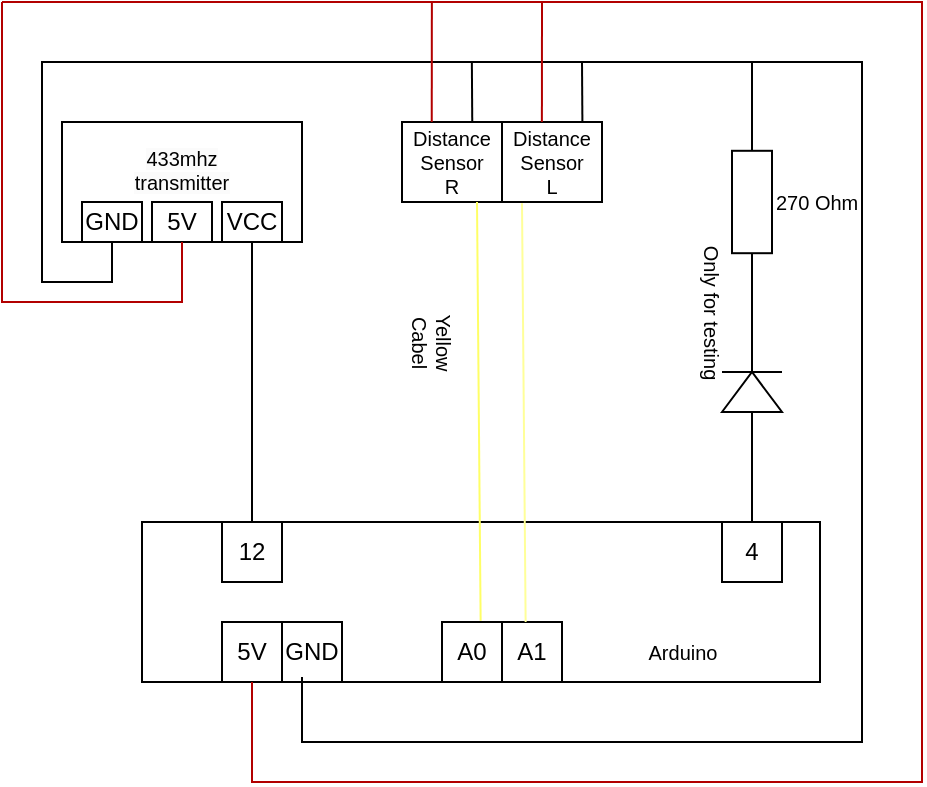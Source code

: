 <mxfile version="20.7.4" type="device"><diagram id="Cz3W3I5fC_3qFgM7DeK7" name="Page-1"><mxGraphModel dx="702" dy="457" grid="1" gridSize="10" guides="1" tooltips="1" connect="1" arrows="1" fold="1" page="1" pageScale="1" pageWidth="827" pageHeight="1169" math="0" shadow="0"><root><mxCell id="0"/><mxCell id="1" parent="0"/><mxCell id="V0EKl4ypukgZ2pwWsnC8-1" value="" style="rounded=0;whiteSpace=wrap;html=1;fillColor=none;" vertex="1" parent="1"><mxGeometry x="220" y="480" width="339" height="80" as="geometry"/></mxCell><mxCell id="V0EKl4ypukgZ2pwWsnC8-2" value="5V" style="rounded=0;whiteSpace=wrap;html=1;fillColor=none;" vertex="1" parent="1"><mxGeometry x="260" y="530" width="30" height="30" as="geometry"/></mxCell><mxCell id="V0EKl4ypukgZ2pwWsnC8-4" value="GND" style="rounded=0;whiteSpace=wrap;html=1;fillColor=none;" vertex="1" parent="1"><mxGeometry x="290" y="530" width="30" height="30" as="geometry"/></mxCell><mxCell id="V0EKl4ypukgZ2pwWsnC8-5" value="A1" style="rounded=0;whiteSpace=wrap;html=1;fillColor=none;" vertex="1" parent="1"><mxGeometry x="400" y="530" width="30" height="30" as="geometry"/></mxCell><mxCell id="V0EKl4ypukgZ2pwWsnC8-6" value="A0" style="rounded=0;whiteSpace=wrap;html=1;fillColor=none;" vertex="1" parent="1"><mxGeometry x="370" y="530" width="30" height="30" as="geometry"/></mxCell><mxCell id="V0EKl4ypukgZ2pwWsnC8-8" value="12" style="rounded=0;whiteSpace=wrap;html=1;fillColor=none;" vertex="1" parent="1"><mxGeometry x="260" y="480" width="30" height="30" as="geometry"/></mxCell><mxCell id="V0EKl4ypukgZ2pwWsnC8-11" value="" style="endArrow=none;html=1;rounded=0;exitX=0.5;exitY=1;exitDx=0;exitDy=0;fillColor=#e51400;strokeColor=#B20000;" edge="1" parent="1" source="V0EKl4ypukgZ2pwWsnC8-2"><mxGeometry width="50" height="50" relative="1" as="geometry"><mxPoint x="390" y="570" as="sourcePoint"/><mxPoint x="150" y="220" as="targetPoint"/><Array as="points"><mxPoint x="275" y="610"/><mxPoint x="610" y="610"/><mxPoint x="610" y="435"/><mxPoint x="610" y="220"/></Array></mxGeometry></mxCell><mxCell id="V0EKl4ypukgZ2pwWsnC8-12" value="" style="endArrow=none;html=1;rounded=0;exitX=0.5;exitY=1;exitDx=0;exitDy=0;fillColor=#f8cecc;strokeColor=#000000;" edge="1" parent="1"><mxGeometry width="50" height="50" relative="1" as="geometry"><mxPoint x="300" y="557.5" as="sourcePoint"/><mxPoint x="180" y="250" as="targetPoint"/><Array as="points"><mxPoint x="300" y="590"/><mxPoint x="580" y="590"/><mxPoint x="580" y="400"/><mxPoint x="580" y="250"/></Array></mxGeometry></mxCell><mxCell id="V0EKl4ypukgZ2pwWsnC8-13" value="4" style="rounded=0;whiteSpace=wrap;html=1;fillColor=none;" vertex="1" parent="1"><mxGeometry x="510" y="480" width="30" height="30" as="geometry"/></mxCell><mxCell id="V0EKl4ypukgZ2pwWsnC8-14" value="270 Ohm" style="pointerEvents=1;verticalLabelPosition=middle;shadow=0;dashed=0;align=left;html=1;verticalAlign=middle;shape=mxgraph.electrical.resistors.resistor_1;fillColor=none;direction=south;labelPosition=right;fontSize=10;" vertex="1" parent="1"><mxGeometry x="515" y="280" width="20" height="80" as="geometry"/></mxCell><mxCell id="V0EKl4ypukgZ2pwWsnC8-15" value="" style="pointerEvents=1;verticalLabelPosition=bottom;shadow=0;dashed=0;align=center;html=1;verticalAlign=top;shape=mxgraph.electrical.diodes.diode;fontSize=10;fontColor=#000000;rotation=90;direction=west;" vertex="1" parent="1"><mxGeometry x="500" y="400" width="50" height="30" as="geometry"/></mxCell><mxCell id="V0EKl4ypukgZ2pwWsnC8-16" value="" style="endArrow=none;html=1;rounded=0;strokeColor=#000000;fontSize=10;fontColor=#000000;entryX=0;entryY=0.5;entryDx=0;entryDy=0;entryPerimeter=0;exitX=0.5;exitY=0;exitDx=0;exitDy=0;" edge="1" parent="1" source="V0EKl4ypukgZ2pwWsnC8-13" target="V0EKl4ypukgZ2pwWsnC8-15"><mxGeometry width="50" height="50" relative="1" as="geometry"><mxPoint x="390" y="470" as="sourcePoint"/><mxPoint x="440" y="420" as="targetPoint"/></mxGeometry></mxCell><mxCell id="V0EKl4ypukgZ2pwWsnC8-17" value="" style="endArrow=none;html=1;rounded=0;strokeColor=#000000;fontSize=10;fontColor=#000000;entryX=1;entryY=0.5;entryDx=0;entryDy=0;entryPerimeter=0;exitX=1;exitY=0.5;exitDx=0;exitDy=0;exitPerimeter=0;" edge="1" parent="1" source="V0EKl4ypukgZ2pwWsnC8-15" target="V0EKl4ypukgZ2pwWsnC8-14"><mxGeometry width="50" height="50" relative="1" as="geometry"><mxPoint x="380" y="470" as="sourcePoint"/><mxPoint x="430" y="420" as="targetPoint"/></mxGeometry></mxCell><mxCell id="V0EKl4ypukgZ2pwWsnC8-18" value="" style="endArrow=none;html=1;rounded=0;strokeColor=#000000;fontSize=10;fontColor=#000000;exitX=0;exitY=0.5;exitDx=0;exitDy=0;exitPerimeter=0;" edge="1" parent="1" source="V0EKl4ypukgZ2pwWsnC8-14"><mxGeometry width="50" height="50" relative="1" as="geometry"><mxPoint x="380" y="420" as="sourcePoint"/><mxPoint x="525" y="250" as="targetPoint"/></mxGeometry></mxCell><mxCell id="V0EKl4ypukgZ2pwWsnC8-19" value="Distance&lt;br&gt;Sensor&lt;br&gt;R" style="rounded=0;whiteSpace=wrap;html=1;fontSize=10;fontColor=#000000;fillColor=none;" vertex="1" parent="1"><mxGeometry x="350" y="280" width="50" height="40" as="geometry"/></mxCell><mxCell id="V0EKl4ypukgZ2pwWsnC8-20" value="Distance&lt;br&gt;Sensor&lt;br&gt;L" style="rounded=0;whiteSpace=wrap;html=1;fontSize=10;fontColor=#000000;fillColor=none;" vertex="1" parent="1"><mxGeometry x="400" y="280" width="50" height="40" as="geometry"/></mxCell><mxCell id="V0EKl4ypukgZ2pwWsnC8-21" value="" style="endArrow=none;html=1;rounded=0;strokeColor=#000000;fontSize=10;fontColor=#000000;exitX=0.804;exitY=-0.001;exitDx=0;exitDy=0;exitPerimeter=0;" edge="1" parent="1" source="V0EKl4ypukgZ2pwWsnC8-20"><mxGeometry width="50" height="50" relative="1" as="geometry"><mxPoint x="400" y="410" as="sourcePoint"/><mxPoint x="440" y="250" as="targetPoint"/></mxGeometry></mxCell><mxCell id="V0EKl4ypukgZ2pwWsnC8-22" value="" style="endArrow=none;html=1;rounded=0;strokeColor=#B20000;fontSize=10;fontColor=#000000;exitX=0.399;exitY=-0.001;exitDx=0;exitDy=0;exitPerimeter=0;fillColor=#e51400;" edge="1" parent="1" source="V0EKl4ypukgZ2pwWsnC8-20"><mxGeometry width="50" height="50" relative="1" as="geometry"><mxPoint x="400" y="310" as="sourcePoint"/><mxPoint x="420" y="220" as="targetPoint"/></mxGeometry></mxCell><mxCell id="V0EKl4ypukgZ2pwWsnC8-23" value="" style="endArrow=none;html=1;rounded=0;strokeColor=#000000;fontSize=10;fontColor=#000000;exitX=0.804;exitY=-0.001;exitDx=0;exitDy=0;exitPerimeter=0;" edge="1" parent="1"><mxGeometry width="50" height="50" relative="1" as="geometry"><mxPoint x="385.13" y="280.0" as="sourcePoint"/><mxPoint x="384.93" y="250.04" as="targetPoint"/></mxGeometry></mxCell><mxCell id="V0EKl4ypukgZ2pwWsnC8-24" value="" style="endArrow=none;html=1;rounded=0;strokeColor=#B20000;fontSize=10;fontColor=#000000;exitX=0.399;exitY=-0.001;exitDx=0;exitDy=0;exitPerimeter=0;fillColor=#e51400;" edge="1" parent="1"><mxGeometry width="50" height="50" relative="1" as="geometry"><mxPoint x="364.88" y="280.0" as="sourcePoint"/><mxPoint x="364.93" y="220.04" as="targetPoint"/></mxGeometry></mxCell><mxCell id="V0EKl4ypukgZ2pwWsnC8-25" value="" style="endArrow=none;html=1;rounded=0;strokeColor=#FFFF66;fontSize=10;fontColor=#000000;entryX=0.75;entryY=1;entryDx=0;entryDy=0;exitX=0.644;exitY=-0.022;exitDx=0;exitDy=0;exitPerimeter=0;fillColor=#ffff88;" edge="1" parent="1" source="V0EKl4ypukgZ2pwWsnC8-6" target="V0EKl4ypukgZ2pwWsnC8-19"><mxGeometry width="50" height="50" relative="1" as="geometry"><mxPoint x="360" y="470" as="sourcePoint"/><mxPoint x="410" y="420" as="targetPoint"/></mxGeometry></mxCell><mxCell id="V0EKl4ypukgZ2pwWsnC8-26" value="" style="endArrow=none;html=1;rounded=0;strokeColor=#FFFF99;fontSize=10;fontColor=#000000;entryX=0.75;entryY=1;entryDx=0;entryDy=0;exitX=0.644;exitY=-0.022;exitDx=0;exitDy=0;exitPerimeter=0;fillColor=#ffff88;" edge="1" parent="1"><mxGeometry width="50" height="50" relative="1" as="geometry"><mxPoint x="411.82" y="530" as="sourcePoint"/><mxPoint x="410" y="320.66" as="targetPoint"/></mxGeometry></mxCell><mxCell id="V0EKl4ypukgZ2pwWsnC8-27" value="Yellow&lt;br&gt;Cabel" style="text;html=1;align=center;verticalAlign=middle;resizable=0;points=[];autosize=1;strokeColor=none;fillColor=none;fontSize=10;fontColor=#000000;rotation=90;" vertex="1" parent="1"><mxGeometry x="340" y="370" width="50" height="40" as="geometry"/></mxCell><mxCell id="V0EKl4ypukgZ2pwWsnC8-28" value="Only for testing&lt;br&gt;" style="text;html=1;align=center;verticalAlign=middle;resizable=0;points=[];autosize=1;strokeColor=none;fillColor=none;fontSize=10;fontColor=#000000;rotation=90;" vertex="1" parent="1"><mxGeometry x="460" y="360" width="90" height="30" as="geometry"/></mxCell><mxCell id="V0EKl4ypukgZ2pwWsnC8-30" value="&#10;&lt;span style=&quot;color: rgb(0, 0, 0); font-family: Helvetica; font-size: 10px; font-style: normal; font-variant-ligatures: normal; font-variant-caps: normal; font-weight: 400; letter-spacing: normal; orphans: 2; text-align: center; text-indent: 0px; text-transform: none; widows: 2; word-spacing: 0px; -webkit-text-stroke-width: 0px; background-color: rgb(251, 251, 251); text-decoration-thickness: initial; text-decoration-style: initial; text-decoration-color: initial; float: none; display: inline !important;&quot;&gt;433mhz&lt;/span&gt;&lt;br style=&quot;border-color: var(--border-color); color: rgb(0, 0, 0); font-family: Helvetica; font-size: 10px; font-style: normal; font-variant-ligatures: normal; font-variant-caps: normal; font-weight: 400; letter-spacing: normal; orphans: 2; text-align: center; text-indent: 0px; text-transform: none; widows: 2; word-spacing: 0px; -webkit-text-stroke-width: 0px; background-color: rgb(251, 251, 251); text-decoration-thickness: initial; text-decoration-style: initial; text-decoration-color: initial;&quot;&gt;&lt;span style=&quot;color: rgb(0, 0, 0); font-family: Helvetica; font-size: 10px; font-style: normal; font-variant-ligatures: normal; font-variant-caps: normal; font-weight: 400; letter-spacing: normal; orphans: 2; text-align: center; text-indent: 0px; text-transform: none; widows: 2; word-spacing: 0px; -webkit-text-stroke-width: 0px; background-color: rgb(251, 251, 251); text-decoration-thickness: initial; text-decoration-style: initial; text-decoration-color: initial; float: none; display: inline !important;&quot;&gt;transmitter&lt;/span&gt;&#10;&#10;" style="rounded=0;whiteSpace=wrap;html=1;fontSize=10;fontColor=#000000;fillColor=none;" vertex="1" parent="1"><mxGeometry x="180" y="280" width="120" height="60" as="geometry"/></mxCell><mxCell id="V0EKl4ypukgZ2pwWsnC8-32" value="GND" style="rounded=0;whiteSpace=wrap;html=1;fillColor=none;" vertex="1" parent="1"><mxGeometry x="190" y="320" width="30" height="20" as="geometry"/></mxCell><mxCell id="V0EKl4ypukgZ2pwWsnC8-34" value="VCC" style="rounded=0;whiteSpace=wrap;html=1;fillColor=none;" vertex="1" parent="1"><mxGeometry x="260" y="320" width="30" height="20" as="geometry"/></mxCell><mxCell id="V0EKl4ypukgZ2pwWsnC8-35" value="5V" style="rounded=0;whiteSpace=wrap;html=1;fillColor=none;" vertex="1" parent="1"><mxGeometry x="225" y="320" width="30" height="20" as="geometry"/></mxCell><mxCell id="V0EKl4ypukgZ2pwWsnC8-36" value="" style="endArrow=none;html=1;rounded=0;strokeColor=#000000;fontSize=10;fontColor=#000000;entryX=0.5;entryY=1;entryDx=0;entryDy=0;" edge="1" parent="1" target="V0EKl4ypukgZ2pwWsnC8-32"><mxGeometry width="50" height="50" relative="1" as="geometry"><mxPoint x="180" y="250" as="sourcePoint"/><mxPoint x="290" y="360" as="targetPoint"/><Array as="points"><mxPoint x="170" y="250"/><mxPoint x="170" y="360"/><mxPoint x="205" y="360"/></Array></mxGeometry></mxCell><mxCell id="V0EKl4ypukgZ2pwWsnC8-37" value="" style="endArrow=none;html=1;rounded=0;strokeColor=#B20000;fontSize=10;fontColor=#000000;exitX=0.5;exitY=1;exitDx=0;exitDy=0;fillColor=#e51400;" edge="1" parent="1" source="V0EKl4ypukgZ2pwWsnC8-35"><mxGeometry width="50" height="50" relative="1" as="geometry"><mxPoint x="150" y="380" as="sourcePoint"/><mxPoint x="150" y="220" as="targetPoint"/><Array as="points"><mxPoint x="240" y="370"/><mxPoint x="150" y="370"/></Array></mxGeometry></mxCell><mxCell id="V0EKl4ypukgZ2pwWsnC8-38" value="" style="endArrow=none;html=1;rounded=0;strokeColor=#000000;fontSize=10;fontColor=#000000;" edge="1" parent="1"><mxGeometry width="50" height="50" relative="1" as="geometry"><mxPoint x="275" y="480" as="sourcePoint"/><mxPoint x="275" y="340" as="targetPoint"/></mxGeometry></mxCell><mxCell id="V0EKl4ypukgZ2pwWsnC8-39" value="Arduino" style="text;html=1;align=center;verticalAlign=middle;resizable=0;points=[];autosize=1;strokeColor=none;fillColor=none;fontSize=10;fontColor=#000000;" vertex="1" parent="1"><mxGeometry x="460" y="530" width="60" height="30" as="geometry"/></mxCell></root></mxGraphModel></diagram></mxfile>